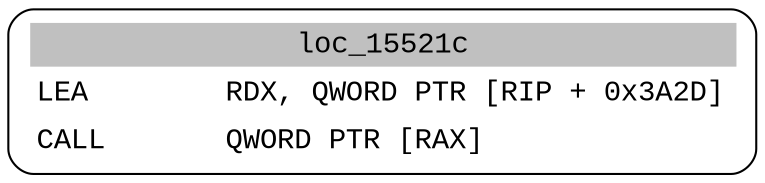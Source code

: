 digraph asm_graph {
1941 [
shape="Mrecord" fontname="Courier New"label =<<table border="0" cellborder="0" cellpadding="3"><tr><td align="center" colspan="2" bgcolor="grey">loc_15521c</td></tr><tr><td align="left">LEA        RDX, QWORD PTR [RIP + 0x3A2D]</td></tr><tr><td align="left">CALL       QWORD PTR [RAX]</td></tr></table>> ];
}